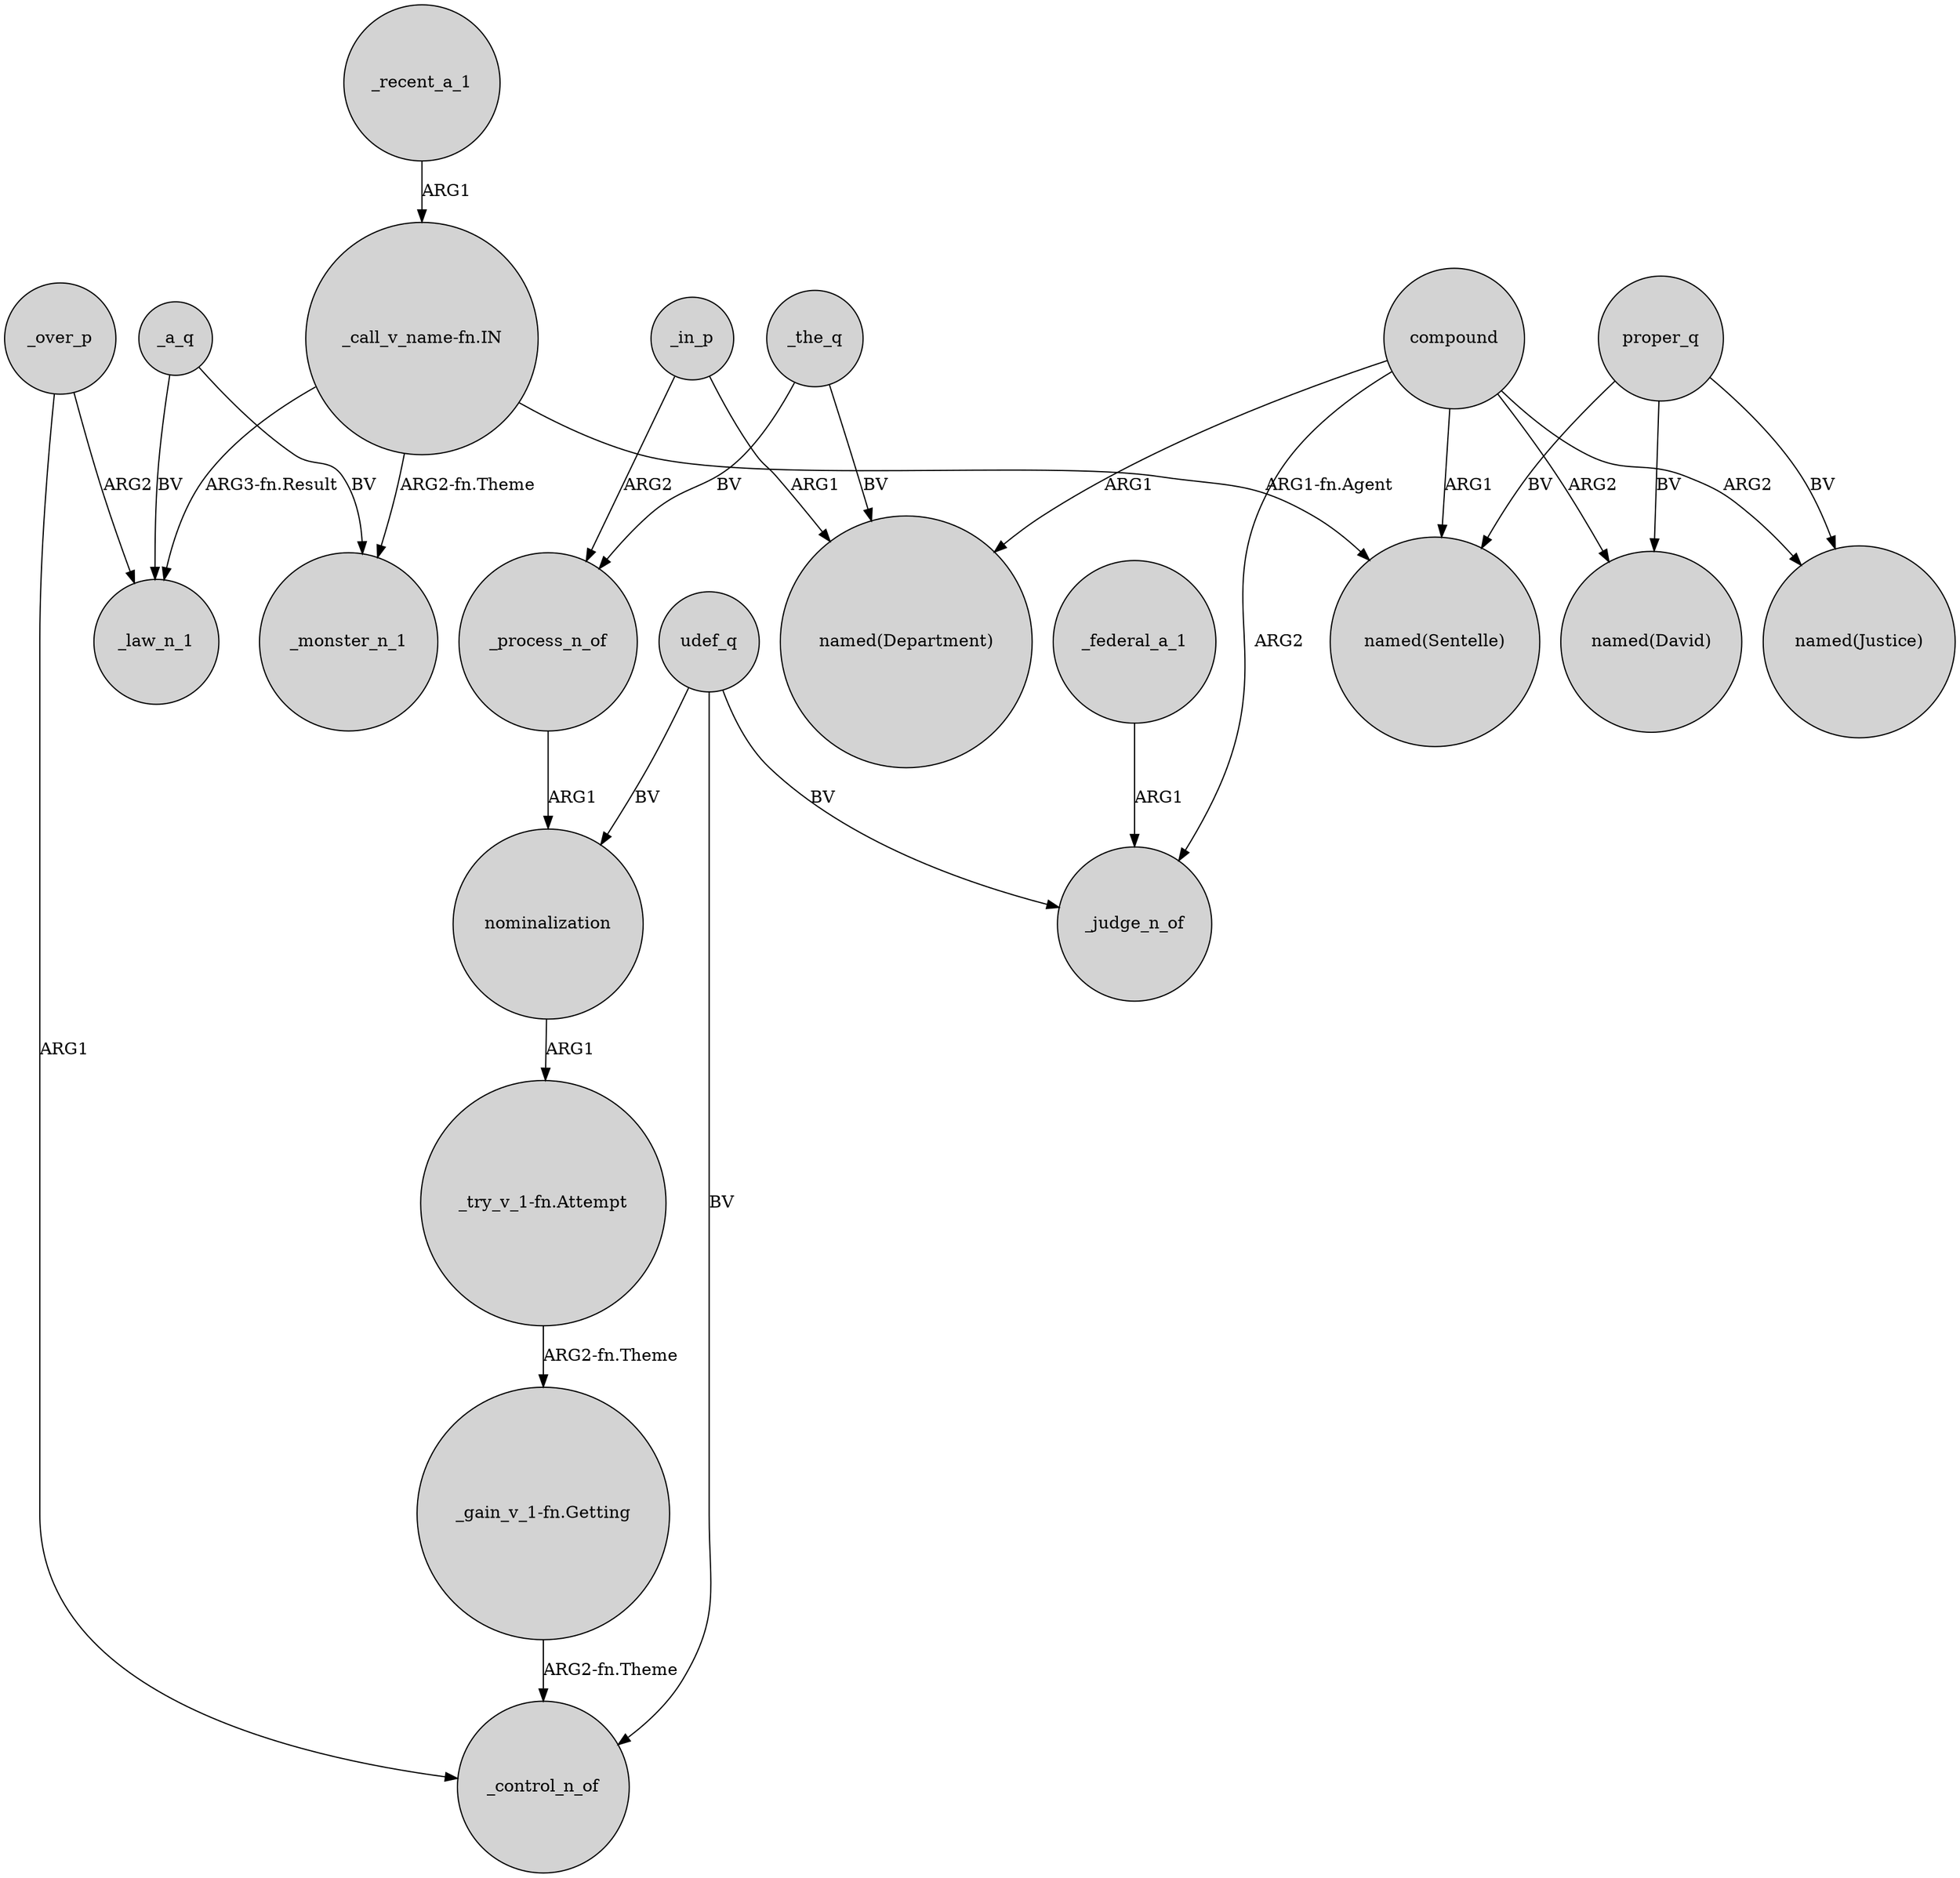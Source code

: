 digraph {
	node [shape=circle style=filled]
	"_call_v_name-fn.IN" -> _law_n_1 [label="ARG3-fn.Result"]
	"_try_v_1-fn.Attempt" -> "_gain_v_1-fn.Getting" [label="ARG2-fn.Theme"]
	_over_p -> _law_n_1 [label=ARG2]
	_in_p -> _process_n_of [label=ARG2]
	compound -> _judge_n_of [label=ARG2]
	udef_q -> _control_n_of [label=BV]
	_over_p -> _control_n_of [label=ARG1]
	proper_q -> "named(Sentelle)" [label=BV]
	_process_n_of -> nominalization [label=ARG1]
	_in_p -> "named(Department)" [label=ARG1]
	"_call_v_name-fn.IN" -> "named(Sentelle)" [label="ARG1-fn.Agent"]
	udef_q -> _judge_n_of [label=BV]
	"_gain_v_1-fn.Getting" -> _control_n_of [label="ARG2-fn.Theme"]
	_a_q -> _law_n_1 [label=BV]
	proper_q -> "named(Justice)" [label=BV]
	compound -> "named(Justice)" [label=ARG2]
	compound -> "named(David)" [label=ARG2]
	_recent_a_1 -> "_call_v_name-fn.IN" [label=ARG1]
	_the_q -> "named(Department)" [label=BV]
	_a_q -> _monster_n_1 [label=BV]
	udef_q -> nominalization [label=BV]
	compound -> "named(Sentelle)" [label=ARG1]
	_federal_a_1 -> _judge_n_of [label=ARG1]
	compound -> "named(Department)" [label=ARG1]
	nominalization -> "_try_v_1-fn.Attempt" [label=ARG1]
	proper_q -> "named(David)" [label=BV]
	_the_q -> _process_n_of [label=BV]
	"_call_v_name-fn.IN" -> _monster_n_1 [label="ARG2-fn.Theme"]
}
